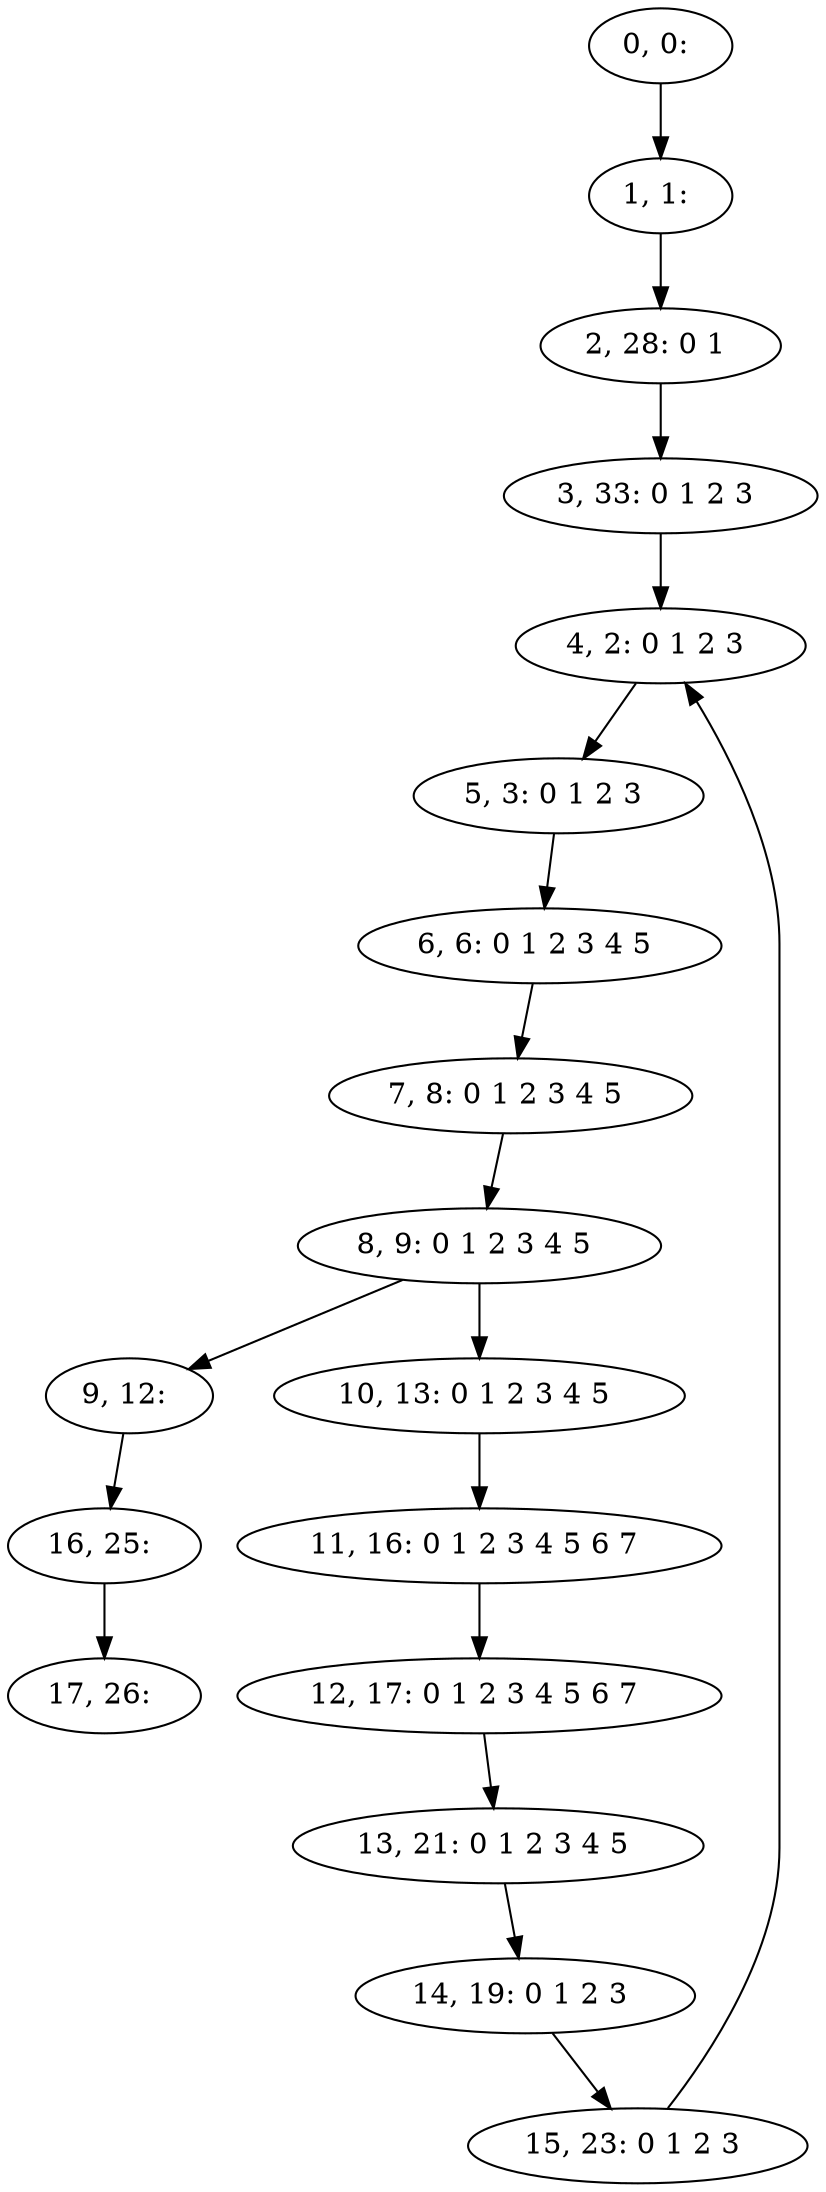 digraph G {
0[label="0, 0: "];
1[label="1, 1: "];
2[label="2, 28: 0 1 "];
3[label="3, 33: 0 1 2 3 "];
4[label="4, 2: 0 1 2 3 "];
5[label="5, 3: 0 1 2 3 "];
6[label="6, 6: 0 1 2 3 4 5 "];
7[label="7, 8: 0 1 2 3 4 5 "];
8[label="8, 9: 0 1 2 3 4 5 "];
9[label="9, 12: "];
10[label="10, 13: 0 1 2 3 4 5 "];
11[label="11, 16: 0 1 2 3 4 5 6 7 "];
12[label="12, 17: 0 1 2 3 4 5 6 7 "];
13[label="13, 21: 0 1 2 3 4 5 "];
14[label="14, 19: 0 1 2 3 "];
15[label="15, 23: 0 1 2 3 "];
16[label="16, 25: "];
17[label="17, 26: "];
0->1 ;
1->2 ;
2->3 ;
3->4 ;
4->5 ;
5->6 ;
6->7 ;
7->8 ;
8->9 ;
8->10 ;
9->16 ;
10->11 ;
11->12 ;
12->13 ;
13->14 ;
14->15 ;
15->4 ;
16->17 ;
}
